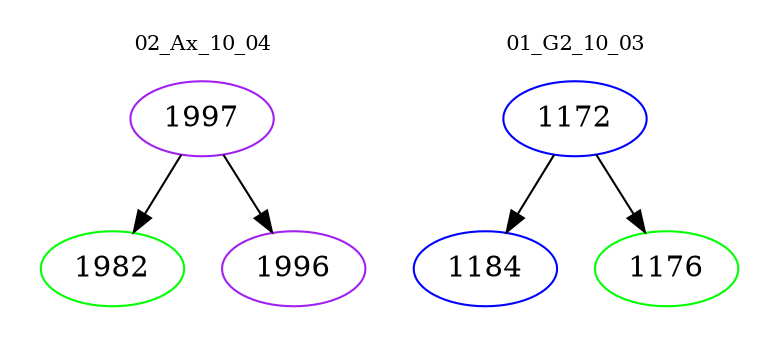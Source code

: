 digraph{
subgraph cluster_0 {
color = white
label = "02_Ax_10_04";
fontsize=10;
T0_1997 [label="1997", color="purple"]
T0_1997 -> T0_1982 [color="black"]
T0_1982 [label="1982", color="green"]
T0_1997 -> T0_1996 [color="black"]
T0_1996 [label="1996", color="purple"]
}
subgraph cluster_1 {
color = white
label = "01_G2_10_03";
fontsize=10;
T1_1172 [label="1172", color="blue"]
T1_1172 -> T1_1184 [color="black"]
T1_1184 [label="1184", color="blue"]
T1_1172 -> T1_1176 [color="black"]
T1_1176 [label="1176", color="green"]
}
}
